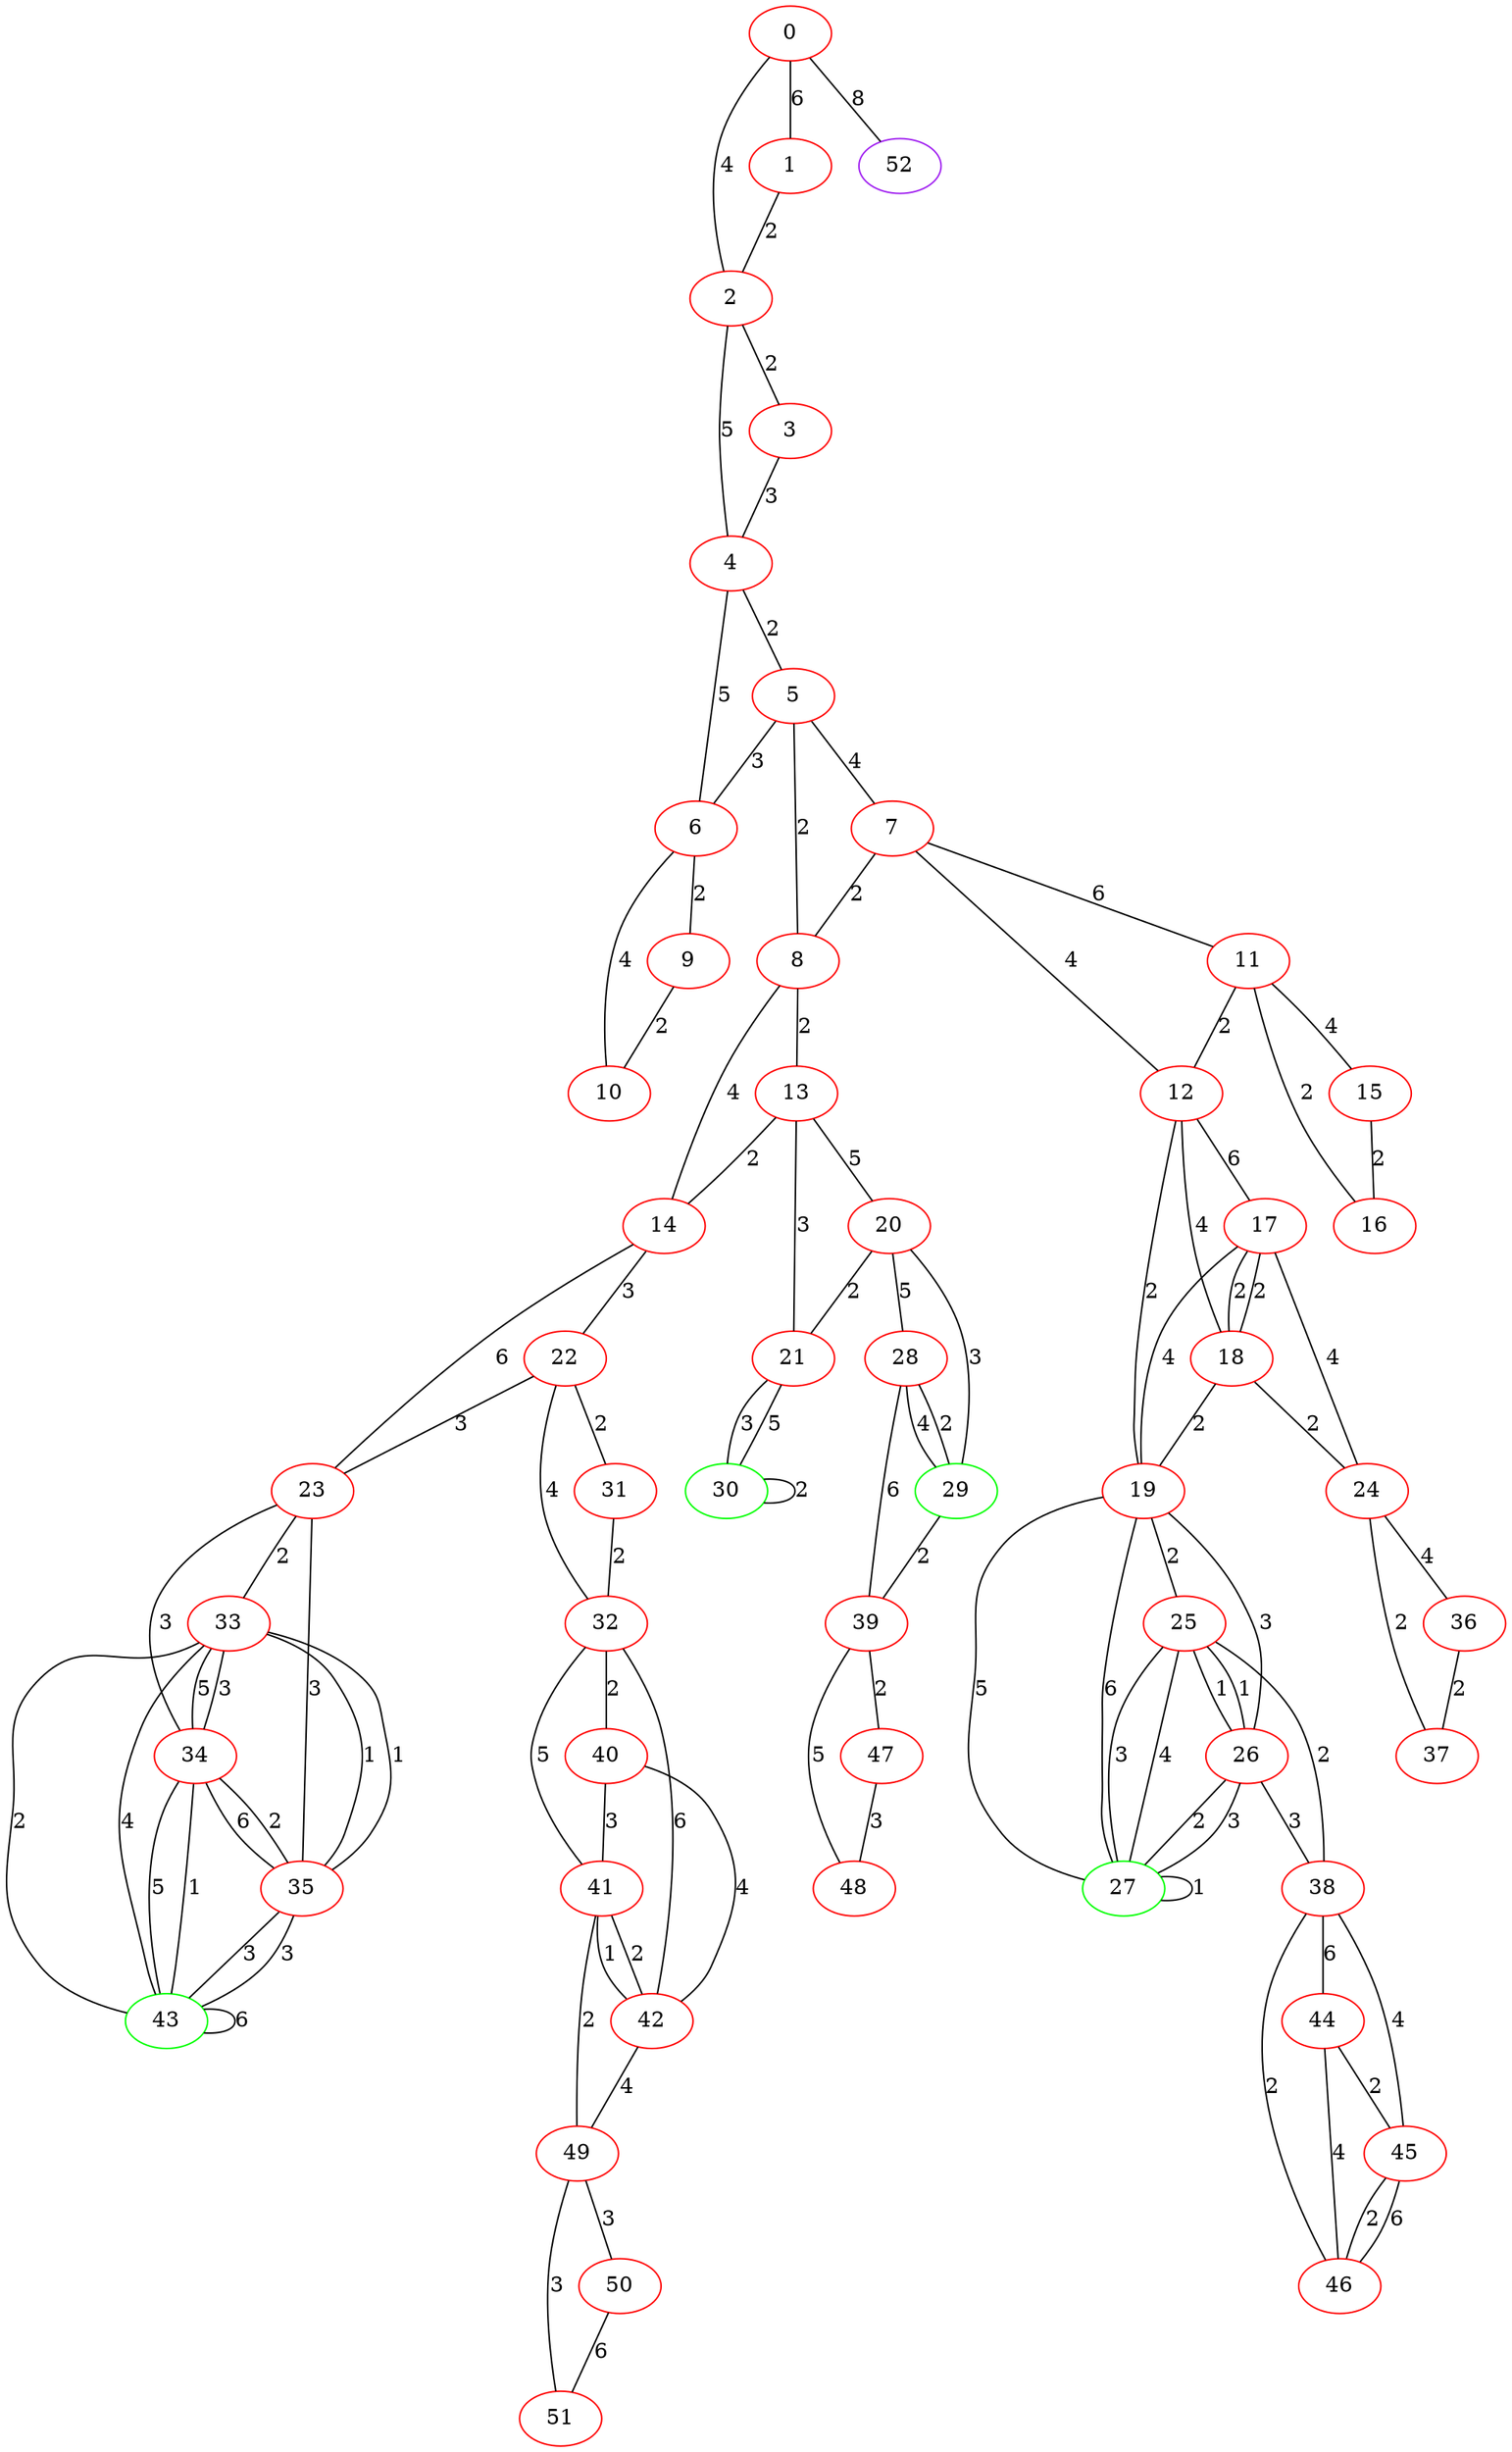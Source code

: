 graph "" {
0 [color=red, weight=1];
1 [color=red, weight=1];
2 [color=red, weight=1];
3 [color=red, weight=1];
4 [color=red, weight=1];
5 [color=red, weight=1];
6 [color=red, weight=1];
7 [color=red, weight=1];
8 [color=red, weight=1];
9 [color=red, weight=1];
10 [color=red, weight=1];
11 [color=red, weight=1];
12 [color=red, weight=1];
13 [color=red, weight=1];
14 [color=red, weight=1];
15 [color=red, weight=1];
16 [color=red, weight=1];
17 [color=red, weight=1];
18 [color=red, weight=1];
19 [color=red, weight=1];
20 [color=red, weight=1];
21 [color=red, weight=1];
22 [color=red, weight=1];
23 [color=red, weight=1];
24 [color=red, weight=1];
25 [color=red, weight=1];
26 [color=red, weight=1];
27 [color=green, weight=2];
28 [color=red, weight=1];
29 [color=green, weight=2];
30 [color=green, weight=2];
31 [color=red, weight=1];
32 [color=red, weight=1];
33 [color=red, weight=1];
34 [color=red, weight=1];
35 [color=red, weight=1];
36 [color=red, weight=1];
37 [color=red, weight=1];
38 [color=red, weight=1];
39 [color=red, weight=1];
40 [color=red, weight=1];
41 [color=red, weight=1];
42 [color=red, weight=1];
43 [color=green, weight=2];
44 [color=red, weight=1];
45 [color=red, weight=1];
46 [color=red, weight=1];
47 [color=red, weight=1];
48 [color=red, weight=1];
49 [color=red, weight=1];
50 [color=red, weight=1];
51 [color=red, weight=1];
52 [color=purple, weight=4];
0 -- 1  [key=0, label=6];
0 -- 2  [key=0, label=4];
0 -- 52  [key=0, label=8];
1 -- 2  [key=0, label=2];
2 -- 3  [key=0, label=2];
2 -- 4  [key=0, label=5];
3 -- 4  [key=0, label=3];
4 -- 5  [key=0, label=2];
4 -- 6  [key=0, label=5];
5 -- 8  [key=0, label=2];
5 -- 6  [key=0, label=3];
5 -- 7  [key=0, label=4];
6 -- 9  [key=0, label=2];
6 -- 10  [key=0, label=4];
7 -- 8  [key=0, label=2];
7 -- 11  [key=0, label=6];
7 -- 12  [key=0, label=4];
8 -- 13  [key=0, label=2];
8 -- 14  [key=0, label=4];
9 -- 10  [key=0, label=2];
11 -- 16  [key=0, label=2];
11 -- 15  [key=0, label=4];
11 -- 12  [key=0, label=2];
12 -- 17  [key=0, label=6];
12 -- 18  [key=0, label=4];
12 -- 19  [key=0, label=2];
13 -- 20  [key=0, label=5];
13 -- 21  [key=0, label=3];
13 -- 14  [key=0, label=2];
14 -- 22  [key=0, label=3];
14 -- 23  [key=0, label=6];
15 -- 16  [key=0, label=2];
17 -- 24  [key=0, label=4];
17 -- 18  [key=0, label=2];
17 -- 18  [key=1, label=2];
17 -- 19  [key=0, label=4];
18 -- 24  [key=0, label=2];
18 -- 19  [key=0, label=2];
19 -- 25  [key=0, label=2];
19 -- 26  [key=0, label=3];
19 -- 27  [key=0, label=5];
19 -- 27  [key=1, label=6];
20 -- 21  [key=0, label=2];
20 -- 28  [key=0, label=5];
20 -- 29  [key=0, label=3];
21 -- 30  [key=0, label=3];
21 -- 30  [key=1, label=5];
22 -- 32  [key=0, label=4];
22 -- 31  [key=0, label=2];
22 -- 23  [key=0, label=3];
23 -- 33  [key=0, label=2];
23 -- 34  [key=0, label=3];
23 -- 35  [key=0, label=3];
24 -- 36  [key=0, label=4];
24 -- 37  [key=0, label=2];
25 -- 27  [key=0, label=3];
25 -- 27  [key=1, label=4];
25 -- 26  [key=0, label=1];
25 -- 26  [key=1, label=1];
25 -- 38  [key=0, label=2];
26 -- 27  [key=0, label=2];
26 -- 27  [key=1, label=3];
26 -- 38  [key=0, label=3];
27 -- 27  [key=0, label=1];
28 -- 29  [key=0, label=4];
28 -- 29  [key=1, label=2];
28 -- 39  [key=0, label=6];
29 -- 39  [key=0, label=2];
30 -- 30  [key=0, label=2];
31 -- 32  [key=0, label=2];
32 -- 40  [key=0, label=2];
32 -- 41  [key=0, label=5];
32 -- 42  [key=0, label=6];
33 -- 43  [key=0, label=2];
33 -- 43  [key=1, label=4];
33 -- 34  [key=0, label=5];
33 -- 34  [key=1, label=3];
33 -- 35  [key=0, label=1];
33 -- 35  [key=1, label=1];
34 -- 35  [key=0, label=6];
34 -- 35  [key=1, label=2];
34 -- 43  [key=0, label=5];
34 -- 43  [key=1, label=1];
35 -- 43  [key=0, label=3];
35 -- 43  [key=1, label=3];
36 -- 37  [key=0, label=2];
38 -- 44  [key=0, label=6];
38 -- 45  [key=0, label=4];
38 -- 46  [key=0, label=2];
39 -- 48  [key=0, label=5];
39 -- 47  [key=0, label=2];
40 -- 41  [key=0, label=3];
40 -- 42  [key=0, label=4];
41 -- 42  [key=0, label=1];
41 -- 42  [key=1, label=2];
41 -- 49  [key=0, label=2];
42 -- 49  [key=0, label=4];
43 -- 43  [key=0, label=6];
44 -- 46  [key=0, label=4];
44 -- 45  [key=0, label=2];
45 -- 46  [key=0, label=2];
45 -- 46  [key=1, label=6];
47 -- 48  [key=0, label=3];
49 -- 50  [key=0, label=3];
49 -- 51  [key=0, label=3];
50 -- 51  [key=0, label=6];
}
